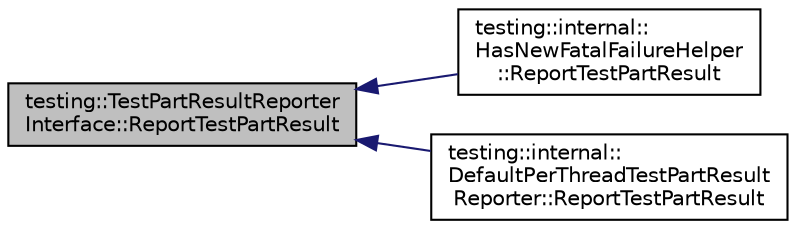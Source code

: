 digraph "testing::TestPartResultReporterInterface::ReportTestPartResult"
{
  edge [fontname="Helvetica",fontsize="10",labelfontname="Helvetica",labelfontsize="10"];
  node [fontname="Helvetica",fontsize="10",shape=record];
  rankdir="LR";
  Node3 [label="testing::TestPartResultReporter\lInterface::ReportTestPartResult",height=0.2,width=0.4,color="black", fillcolor="grey75", style="filled", fontcolor="black"];
  Node3 -> Node4 [dir="back",color="midnightblue",fontsize="10",style="solid",fontname="Helvetica"];
  Node4 [label="testing::internal::\lHasNewFatalFailureHelper\l::ReportTestPartResult",height=0.2,width=0.4,color="black", fillcolor="white", style="filled",URL="$d7/d43/classtesting_1_1internal_1_1_has_new_fatal_failure_helper.html#a2d2e1faa1f3669b82810df97ac678a27"];
  Node3 -> Node5 [dir="back",color="midnightblue",fontsize="10",style="solid",fontname="Helvetica"];
  Node5 [label="testing::internal::\lDefaultPerThreadTestPartResult\lReporter::ReportTestPartResult",height=0.2,width=0.4,color="black", fillcolor="white", style="filled",URL="$d0/d60/classtesting_1_1internal_1_1_default_per_thread_test_part_result_reporter.html#ac6dc08eadc4e5a2a64a91d0b6c6b3aad"];
}
